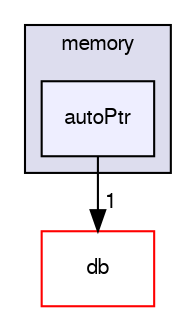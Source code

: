 digraph "src/OpenFOAM/memory/autoPtr" {
  bgcolor=transparent;
  compound=true
  node [ fontsize="10", fontname="FreeSans"];
  edge [ labelfontsize="10", labelfontname="FreeSans"];
  subgraph clusterdir_385a22dcc2f7120acb0f1a7a832b3b8d {
    graph [ bgcolor="#ddddee", pencolor="black", label="memory" fontname="FreeSans", fontsize="10", URL="dir_385a22dcc2f7120acb0f1a7a832b3b8d.html"]
  dir_19b2c8edb0612d2d57f078b403c4451b [shape=box, label="autoPtr", style="filled", fillcolor="#eeeeff", pencolor="black", URL="dir_19b2c8edb0612d2d57f078b403c4451b.html"];
  }
  dir_63c634f7a7cfd679ac26c67fb30fc32f [shape=box label="db" color="red" URL="dir_63c634f7a7cfd679ac26c67fb30fc32f.html"];
  dir_19b2c8edb0612d2d57f078b403c4451b->dir_63c634f7a7cfd679ac26c67fb30fc32f [headlabel="1", labeldistance=1.5 headhref="dir_002027_001761.html"];
}
